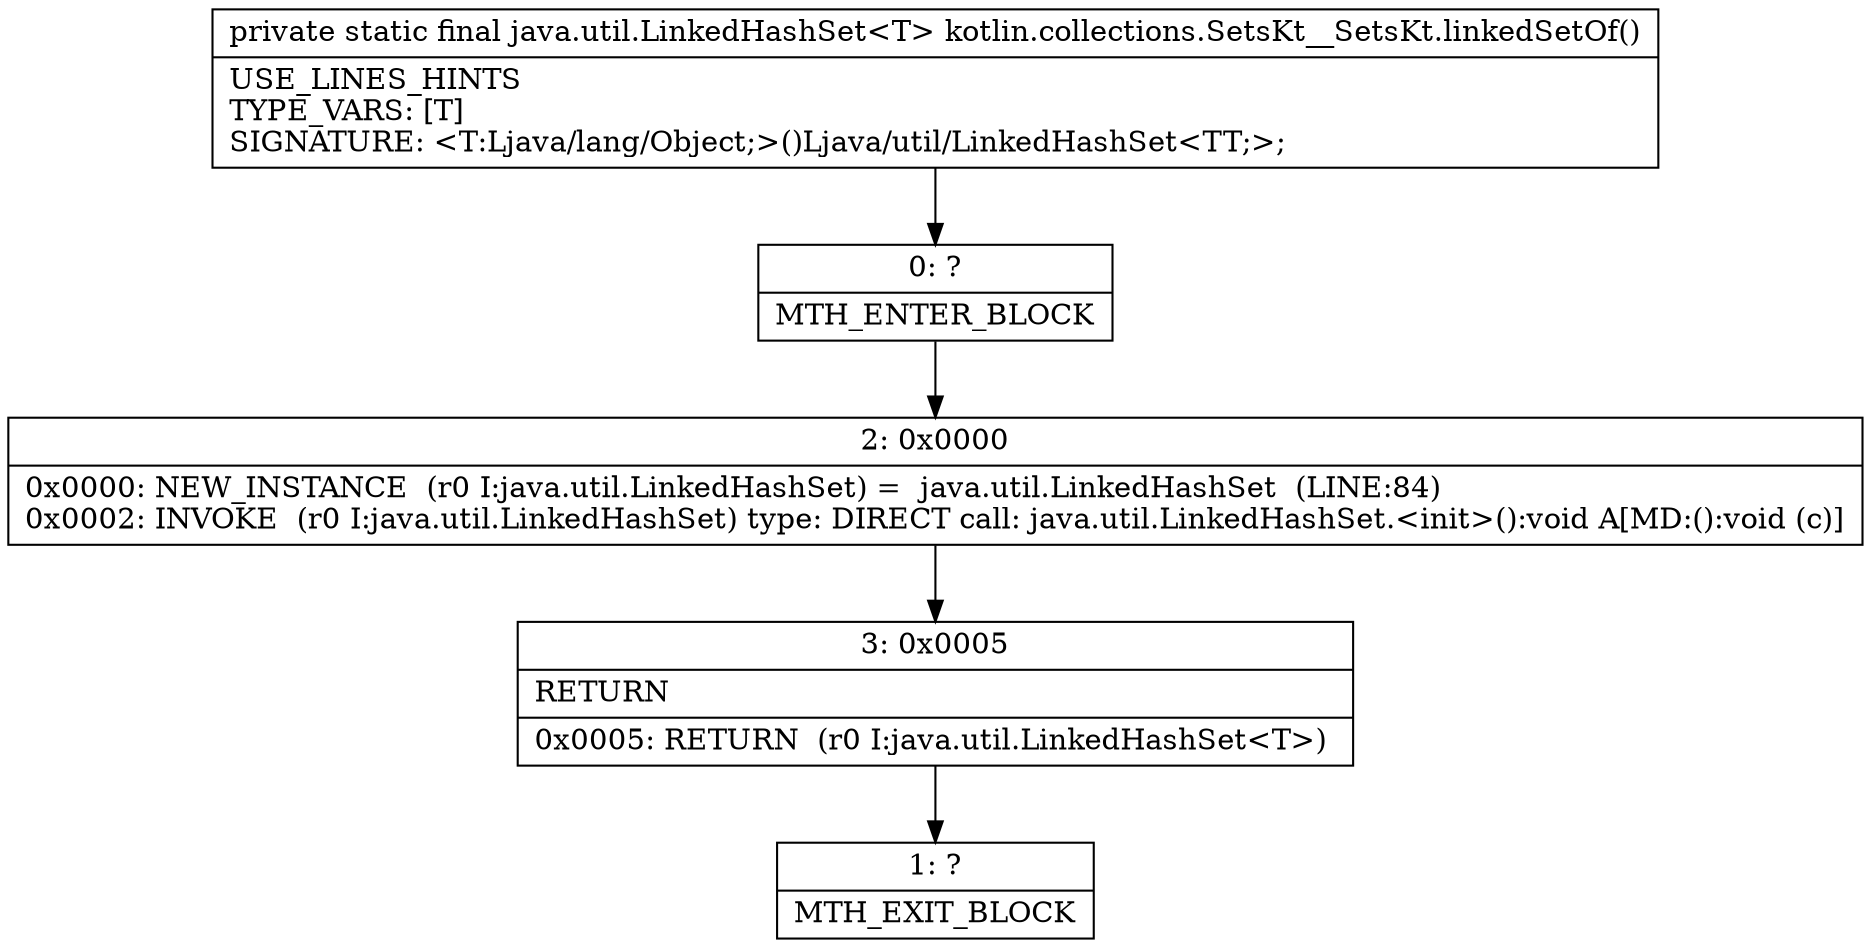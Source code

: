 digraph "CFG forkotlin.collections.SetsKt__SetsKt.linkedSetOf()Ljava\/util\/LinkedHashSet;" {
Node_0 [shape=record,label="{0\:\ ?|MTH_ENTER_BLOCK\l}"];
Node_2 [shape=record,label="{2\:\ 0x0000|0x0000: NEW_INSTANCE  (r0 I:java.util.LinkedHashSet) =  java.util.LinkedHashSet  (LINE:84)\l0x0002: INVOKE  (r0 I:java.util.LinkedHashSet) type: DIRECT call: java.util.LinkedHashSet.\<init\>():void A[MD:():void (c)]\l}"];
Node_3 [shape=record,label="{3\:\ 0x0005|RETURN\l|0x0005: RETURN  (r0 I:java.util.LinkedHashSet\<T\>) \l}"];
Node_1 [shape=record,label="{1\:\ ?|MTH_EXIT_BLOCK\l}"];
MethodNode[shape=record,label="{private static final java.util.LinkedHashSet\<T\> kotlin.collections.SetsKt__SetsKt.linkedSetOf()  | USE_LINES_HINTS\lTYPE_VARS: [T]\lSIGNATURE: \<T:Ljava\/lang\/Object;\>()Ljava\/util\/LinkedHashSet\<TT;\>;\l}"];
MethodNode -> Node_0;Node_0 -> Node_2;
Node_2 -> Node_3;
Node_3 -> Node_1;
}

